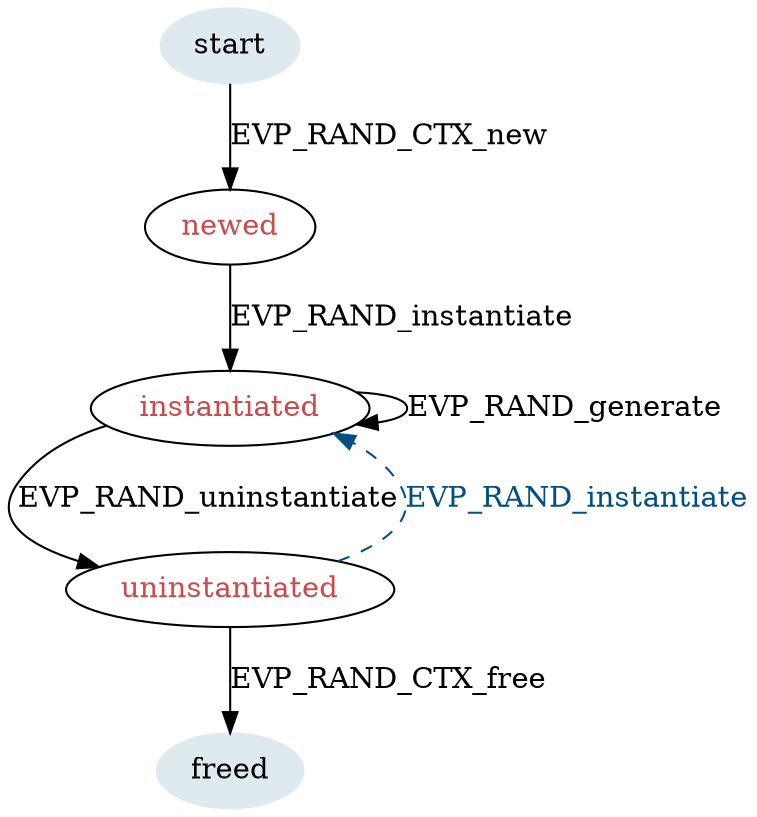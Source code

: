 strict digraph rand {
    begin [label=start, color="#deeaee", style="filled"];
    newed [fontcolor="#c94c4c", style="solid"];
    instantiated [fontcolor="#c94c4c"];
    uninstantiated [fontcolor="#c94c4c"];
    end [label="freed", color="#deeaee", style="filled"];

    begin -> newed [label="EVP_RAND_CTX_new"];
    newed -> instantiated [label="EVP_RAND_instantiate"];
    instantiated -> instantiated [label="EVP_RAND_generate"];
    instantiated -> uninstantiated [label="EVP_RAND_uninstantiate"];
    uninstantiated -> end [label="EVP_RAND_CTX_free"];
    uninstantiated -> instantiated [label="EVP_RAND_instantiate", style=dashed, color="#034f84", fontcolor="#034f84"];
}
 
